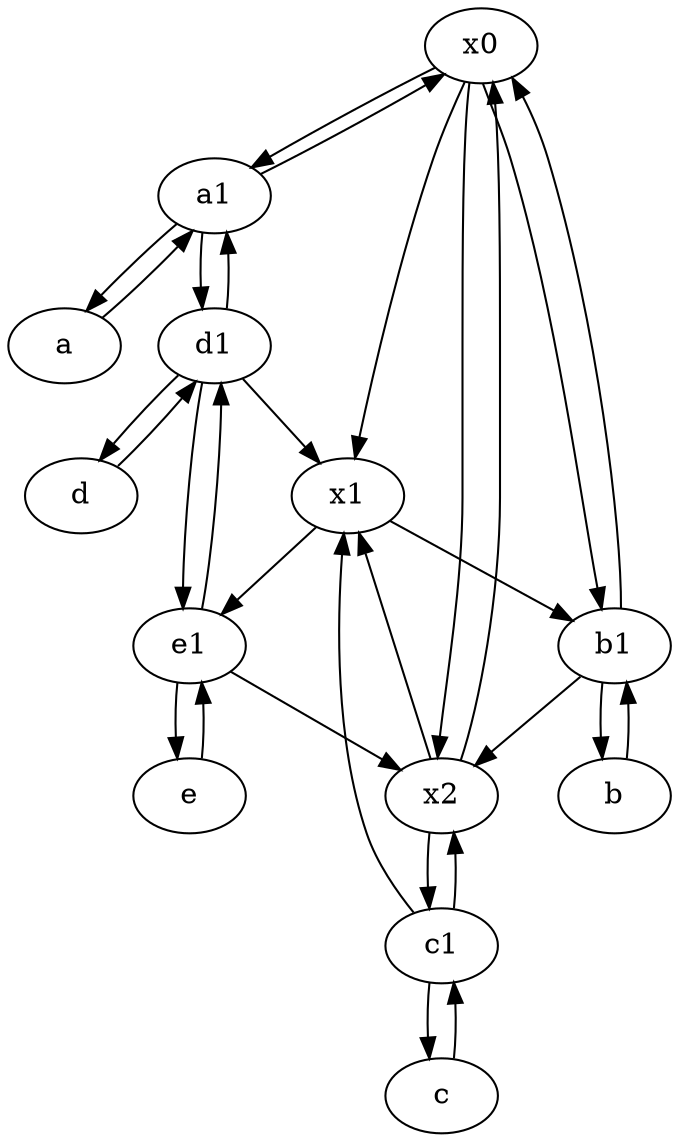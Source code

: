 digraph  {
	x0;
	b [pos="50,20!"];
	a1 [pos="40,15!"];
	x1;
	x2;
	d1 [pos="25,30!"];
	e1 [pos="25,45!"];
	c [pos="20,10!"];
	a [pos="40,10!"];
	b1 [pos="45,20!"];
	d [pos="20,30!"];
	c1 [pos="30,15!"];
	e [pos="30,50!"];
	x2 -> x1;
	e1 -> e;
	a -> a1;
	c -> c1;
	x0 -> x1;
	b1 -> x0;
	d1 -> a1;
	x2 -> x0;
	x1 -> b1;
	a1 -> a;
	a1 -> x0;
	x1 -> e1;
	b1 -> b;
	e1 -> d1;
	x0 -> a1;
	c1 -> x1;
	x0 -> b1;
	x2 -> c1;
	e1 -> x2;
	d1 -> e1;
	x0 -> x2;
	d -> d1;
	b -> b1;
	e -> e1;
	c1 -> c;
	a1 -> d1;
	d1 -> d;
	c1 -> x2;
	b1 -> x2;
	d1 -> x1;

	}